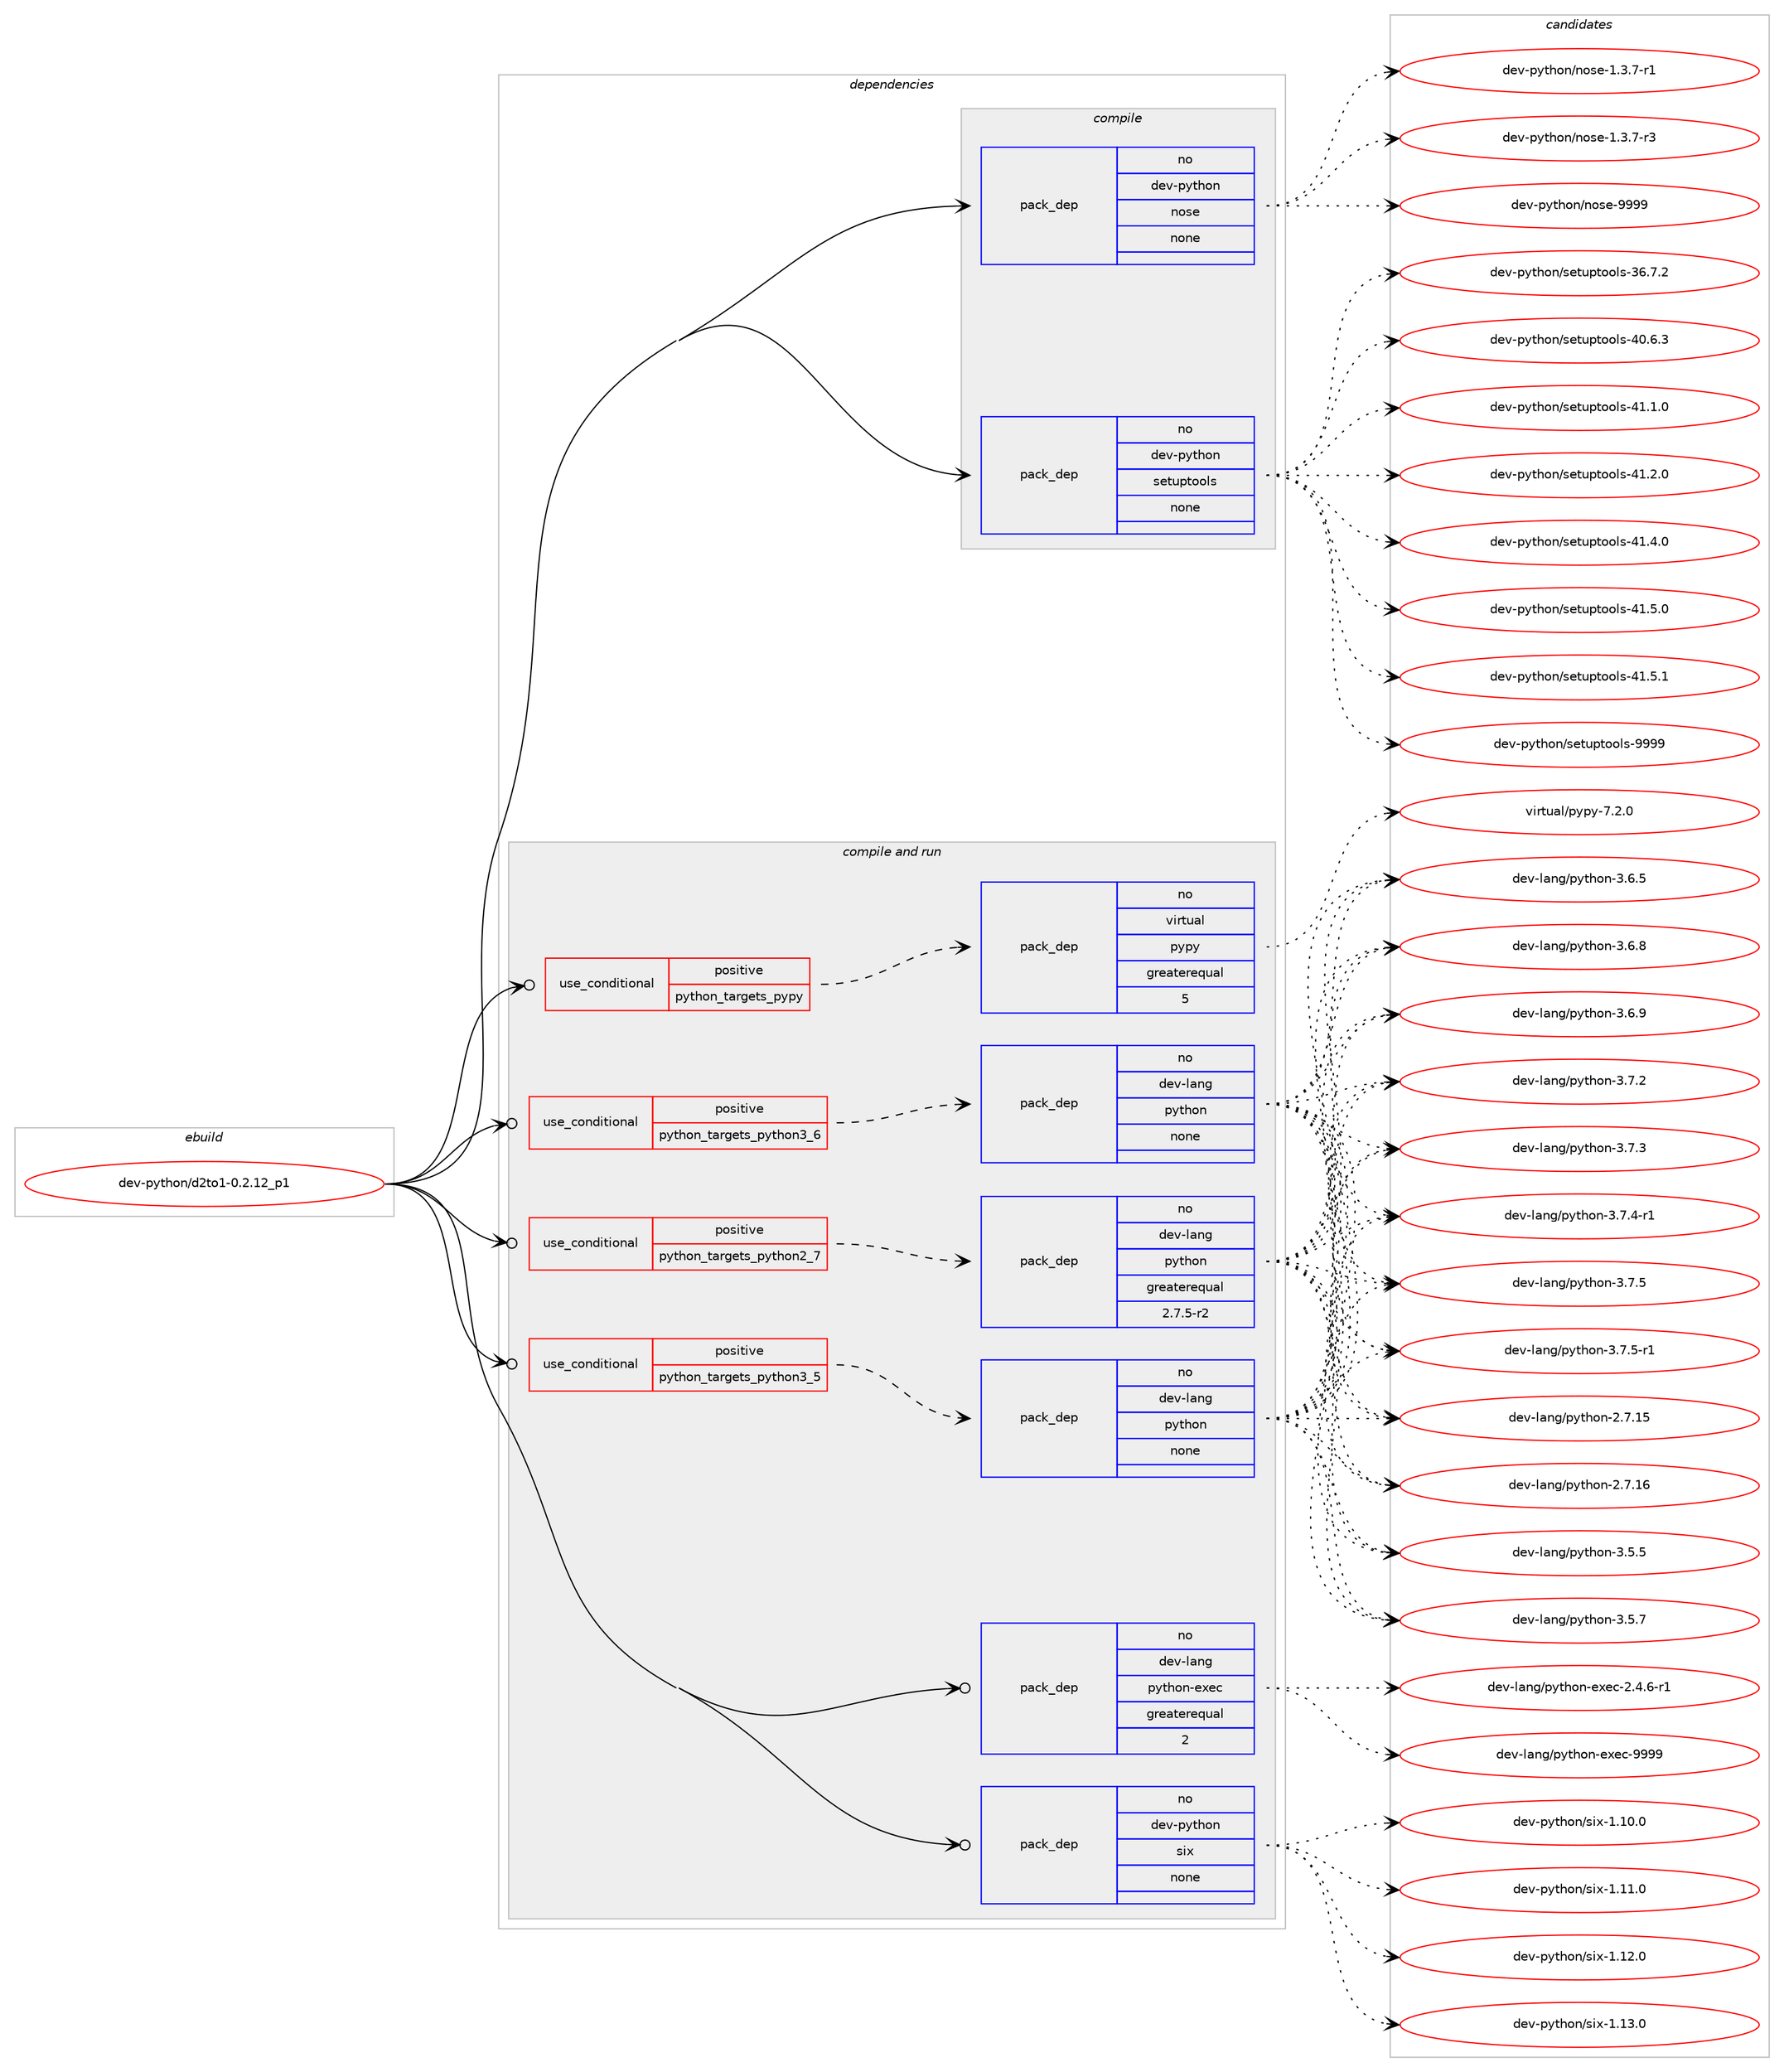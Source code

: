 digraph prolog {

# *************
# Graph options
# *************

newrank=true;
concentrate=true;
compound=true;
graph [rankdir=LR,fontname=Helvetica,fontsize=10,ranksep=1.5];#, ranksep=2.5, nodesep=0.2];
edge  [arrowhead=vee];
node  [fontname=Helvetica,fontsize=10];

# **********
# The ebuild
# **********

subgraph cluster_leftcol {
color=gray;
rank=same;
label=<<i>ebuild</i>>;
id [label="dev-python/d2to1-0.2.12_p1", color=red, width=4, href="../dev-python/d2to1-0.2.12_p1.svg"];
}

# ****************
# The dependencies
# ****************

subgraph cluster_midcol {
color=gray;
label=<<i>dependencies</i>>;
subgraph cluster_compile {
fillcolor="#eeeeee";
style=filled;
label=<<i>compile</i>>;
subgraph pack450909 {
dependency600939 [label=<<TABLE BORDER="0" CELLBORDER="1" CELLSPACING="0" CELLPADDING="4" WIDTH="220"><TR><TD ROWSPAN="6" CELLPADDING="30">pack_dep</TD></TR><TR><TD WIDTH="110">no</TD></TR><TR><TD>dev-python</TD></TR><TR><TD>nose</TD></TR><TR><TD>none</TD></TR><TR><TD></TD></TR></TABLE>>, shape=none, color=blue];
}
id:e -> dependency600939:w [weight=20,style="solid",arrowhead="vee"];
subgraph pack450910 {
dependency600940 [label=<<TABLE BORDER="0" CELLBORDER="1" CELLSPACING="0" CELLPADDING="4" WIDTH="220"><TR><TD ROWSPAN="6" CELLPADDING="30">pack_dep</TD></TR><TR><TD WIDTH="110">no</TD></TR><TR><TD>dev-python</TD></TR><TR><TD>setuptools</TD></TR><TR><TD>none</TD></TR><TR><TD></TD></TR></TABLE>>, shape=none, color=blue];
}
id:e -> dependency600940:w [weight=20,style="solid",arrowhead="vee"];
}
subgraph cluster_compileandrun {
fillcolor="#eeeeee";
style=filled;
label=<<i>compile and run</i>>;
subgraph cond138237 {
dependency600941 [label=<<TABLE BORDER="0" CELLBORDER="1" CELLSPACING="0" CELLPADDING="4"><TR><TD ROWSPAN="3" CELLPADDING="10">use_conditional</TD></TR><TR><TD>positive</TD></TR><TR><TD>python_targets_pypy</TD></TR></TABLE>>, shape=none, color=red];
subgraph pack450911 {
dependency600942 [label=<<TABLE BORDER="0" CELLBORDER="1" CELLSPACING="0" CELLPADDING="4" WIDTH="220"><TR><TD ROWSPAN="6" CELLPADDING="30">pack_dep</TD></TR><TR><TD WIDTH="110">no</TD></TR><TR><TD>virtual</TD></TR><TR><TD>pypy</TD></TR><TR><TD>greaterequal</TD></TR><TR><TD>5</TD></TR></TABLE>>, shape=none, color=blue];
}
dependency600941:e -> dependency600942:w [weight=20,style="dashed",arrowhead="vee"];
}
id:e -> dependency600941:w [weight=20,style="solid",arrowhead="odotvee"];
subgraph cond138238 {
dependency600943 [label=<<TABLE BORDER="0" CELLBORDER="1" CELLSPACING="0" CELLPADDING="4"><TR><TD ROWSPAN="3" CELLPADDING="10">use_conditional</TD></TR><TR><TD>positive</TD></TR><TR><TD>python_targets_python2_7</TD></TR></TABLE>>, shape=none, color=red];
subgraph pack450912 {
dependency600944 [label=<<TABLE BORDER="0" CELLBORDER="1" CELLSPACING="0" CELLPADDING="4" WIDTH="220"><TR><TD ROWSPAN="6" CELLPADDING="30">pack_dep</TD></TR><TR><TD WIDTH="110">no</TD></TR><TR><TD>dev-lang</TD></TR><TR><TD>python</TD></TR><TR><TD>greaterequal</TD></TR><TR><TD>2.7.5-r2</TD></TR></TABLE>>, shape=none, color=blue];
}
dependency600943:e -> dependency600944:w [weight=20,style="dashed",arrowhead="vee"];
}
id:e -> dependency600943:w [weight=20,style="solid",arrowhead="odotvee"];
subgraph cond138239 {
dependency600945 [label=<<TABLE BORDER="0" CELLBORDER="1" CELLSPACING="0" CELLPADDING="4"><TR><TD ROWSPAN="3" CELLPADDING="10">use_conditional</TD></TR><TR><TD>positive</TD></TR><TR><TD>python_targets_python3_5</TD></TR></TABLE>>, shape=none, color=red];
subgraph pack450913 {
dependency600946 [label=<<TABLE BORDER="0" CELLBORDER="1" CELLSPACING="0" CELLPADDING="4" WIDTH="220"><TR><TD ROWSPAN="6" CELLPADDING="30">pack_dep</TD></TR><TR><TD WIDTH="110">no</TD></TR><TR><TD>dev-lang</TD></TR><TR><TD>python</TD></TR><TR><TD>none</TD></TR><TR><TD></TD></TR></TABLE>>, shape=none, color=blue];
}
dependency600945:e -> dependency600946:w [weight=20,style="dashed",arrowhead="vee"];
}
id:e -> dependency600945:w [weight=20,style="solid",arrowhead="odotvee"];
subgraph cond138240 {
dependency600947 [label=<<TABLE BORDER="0" CELLBORDER="1" CELLSPACING="0" CELLPADDING="4"><TR><TD ROWSPAN="3" CELLPADDING="10">use_conditional</TD></TR><TR><TD>positive</TD></TR><TR><TD>python_targets_python3_6</TD></TR></TABLE>>, shape=none, color=red];
subgraph pack450914 {
dependency600948 [label=<<TABLE BORDER="0" CELLBORDER="1" CELLSPACING="0" CELLPADDING="4" WIDTH="220"><TR><TD ROWSPAN="6" CELLPADDING="30">pack_dep</TD></TR><TR><TD WIDTH="110">no</TD></TR><TR><TD>dev-lang</TD></TR><TR><TD>python</TD></TR><TR><TD>none</TD></TR><TR><TD></TD></TR></TABLE>>, shape=none, color=blue];
}
dependency600947:e -> dependency600948:w [weight=20,style="dashed",arrowhead="vee"];
}
id:e -> dependency600947:w [weight=20,style="solid",arrowhead="odotvee"];
subgraph pack450915 {
dependency600949 [label=<<TABLE BORDER="0" CELLBORDER="1" CELLSPACING="0" CELLPADDING="4" WIDTH="220"><TR><TD ROWSPAN="6" CELLPADDING="30">pack_dep</TD></TR><TR><TD WIDTH="110">no</TD></TR><TR><TD>dev-lang</TD></TR><TR><TD>python-exec</TD></TR><TR><TD>greaterequal</TD></TR><TR><TD>2</TD></TR></TABLE>>, shape=none, color=blue];
}
id:e -> dependency600949:w [weight=20,style="solid",arrowhead="odotvee"];
subgraph pack450916 {
dependency600950 [label=<<TABLE BORDER="0" CELLBORDER="1" CELLSPACING="0" CELLPADDING="4" WIDTH="220"><TR><TD ROWSPAN="6" CELLPADDING="30">pack_dep</TD></TR><TR><TD WIDTH="110">no</TD></TR><TR><TD>dev-python</TD></TR><TR><TD>six</TD></TR><TR><TD>none</TD></TR><TR><TD></TD></TR></TABLE>>, shape=none, color=blue];
}
id:e -> dependency600950:w [weight=20,style="solid",arrowhead="odotvee"];
}
subgraph cluster_run {
fillcolor="#eeeeee";
style=filled;
label=<<i>run</i>>;
}
}

# **************
# The candidates
# **************

subgraph cluster_choices {
rank=same;
color=gray;
label=<<i>candidates</i>>;

subgraph choice450909 {
color=black;
nodesep=1;
choice10010111845112121116104111110471101111151014549465146554511449 [label="dev-python/nose-1.3.7-r1", color=red, width=4,href="../dev-python/nose-1.3.7-r1.svg"];
choice10010111845112121116104111110471101111151014549465146554511451 [label="dev-python/nose-1.3.7-r3", color=red, width=4,href="../dev-python/nose-1.3.7-r3.svg"];
choice10010111845112121116104111110471101111151014557575757 [label="dev-python/nose-9999", color=red, width=4,href="../dev-python/nose-9999.svg"];
dependency600939:e -> choice10010111845112121116104111110471101111151014549465146554511449:w [style=dotted,weight="100"];
dependency600939:e -> choice10010111845112121116104111110471101111151014549465146554511451:w [style=dotted,weight="100"];
dependency600939:e -> choice10010111845112121116104111110471101111151014557575757:w [style=dotted,weight="100"];
}
subgraph choice450910 {
color=black;
nodesep=1;
choice100101118451121211161041111104711510111611711211611111110811545515446554650 [label="dev-python/setuptools-36.7.2", color=red, width=4,href="../dev-python/setuptools-36.7.2.svg"];
choice100101118451121211161041111104711510111611711211611111110811545524846544651 [label="dev-python/setuptools-40.6.3", color=red, width=4,href="../dev-python/setuptools-40.6.3.svg"];
choice100101118451121211161041111104711510111611711211611111110811545524946494648 [label="dev-python/setuptools-41.1.0", color=red, width=4,href="../dev-python/setuptools-41.1.0.svg"];
choice100101118451121211161041111104711510111611711211611111110811545524946504648 [label="dev-python/setuptools-41.2.0", color=red, width=4,href="../dev-python/setuptools-41.2.0.svg"];
choice100101118451121211161041111104711510111611711211611111110811545524946524648 [label="dev-python/setuptools-41.4.0", color=red, width=4,href="../dev-python/setuptools-41.4.0.svg"];
choice100101118451121211161041111104711510111611711211611111110811545524946534648 [label="dev-python/setuptools-41.5.0", color=red, width=4,href="../dev-python/setuptools-41.5.0.svg"];
choice100101118451121211161041111104711510111611711211611111110811545524946534649 [label="dev-python/setuptools-41.5.1", color=red, width=4,href="../dev-python/setuptools-41.5.1.svg"];
choice10010111845112121116104111110471151011161171121161111111081154557575757 [label="dev-python/setuptools-9999", color=red, width=4,href="../dev-python/setuptools-9999.svg"];
dependency600940:e -> choice100101118451121211161041111104711510111611711211611111110811545515446554650:w [style=dotted,weight="100"];
dependency600940:e -> choice100101118451121211161041111104711510111611711211611111110811545524846544651:w [style=dotted,weight="100"];
dependency600940:e -> choice100101118451121211161041111104711510111611711211611111110811545524946494648:w [style=dotted,weight="100"];
dependency600940:e -> choice100101118451121211161041111104711510111611711211611111110811545524946504648:w [style=dotted,weight="100"];
dependency600940:e -> choice100101118451121211161041111104711510111611711211611111110811545524946524648:w [style=dotted,weight="100"];
dependency600940:e -> choice100101118451121211161041111104711510111611711211611111110811545524946534648:w [style=dotted,weight="100"];
dependency600940:e -> choice100101118451121211161041111104711510111611711211611111110811545524946534649:w [style=dotted,weight="100"];
dependency600940:e -> choice10010111845112121116104111110471151011161171121161111111081154557575757:w [style=dotted,weight="100"];
}
subgraph choice450911 {
color=black;
nodesep=1;
choice1181051141161179710847112121112121455546504648 [label="virtual/pypy-7.2.0", color=red, width=4,href="../virtual/pypy-7.2.0.svg"];
dependency600942:e -> choice1181051141161179710847112121112121455546504648:w [style=dotted,weight="100"];
}
subgraph choice450912 {
color=black;
nodesep=1;
choice10010111845108971101034711212111610411111045504655464953 [label="dev-lang/python-2.7.15", color=red, width=4,href="../dev-lang/python-2.7.15.svg"];
choice10010111845108971101034711212111610411111045504655464954 [label="dev-lang/python-2.7.16", color=red, width=4,href="../dev-lang/python-2.7.16.svg"];
choice100101118451089711010347112121116104111110455146534653 [label="dev-lang/python-3.5.5", color=red, width=4,href="../dev-lang/python-3.5.5.svg"];
choice100101118451089711010347112121116104111110455146534655 [label="dev-lang/python-3.5.7", color=red, width=4,href="../dev-lang/python-3.5.7.svg"];
choice100101118451089711010347112121116104111110455146544653 [label="dev-lang/python-3.6.5", color=red, width=4,href="../dev-lang/python-3.6.5.svg"];
choice100101118451089711010347112121116104111110455146544656 [label="dev-lang/python-3.6.8", color=red, width=4,href="../dev-lang/python-3.6.8.svg"];
choice100101118451089711010347112121116104111110455146544657 [label="dev-lang/python-3.6.9", color=red, width=4,href="../dev-lang/python-3.6.9.svg"];
choice100101118451089711010347112121116104111110455146554650 [label="dev-lang/python-3.7.2", color=red, width=4,href="../dev-lang/python-3.7.2.svg"];
choice100101118451089711010347112121116104111110455146554651 [label="dev-lang/python-3.7.3", color=red, width=4,href="../dev-lang/python-3.7.3.svg"];
choice1001011184510897110103471121211161041111104551465546524511449 [label="dev-lang/python-3.7.4-r1", color=red, width=4,href="../dev-lang/python-3.7.4-r1.svg"];
choice100101118451089711010347112121116104111110455146554653 [label="dev-lang/python-3.7.5", color=red, width=4,href="../dev-lang/python-3.7.5.svg"];
choice1001011184510897110103471121211161041111104551465546534511449 [label="dev-lang/python-3.7.5-r1", color=red, width=4,href="../dev-lang/python-3.7.5-r1.svg"];
dependency600944:e -> choice10010111845108971101034711212111610411111045504655464953:w [style=dotted,weight="100"];
dependency600944:e -> choice10010111845108971101034711212111610411111045504655464954:w [style=dotted,weight="100"];
dependency600944:e -> choice100101118451089711010347112121116104111110455146534653:w [style=dotted,weight="100"];
dependency600944:e -> choice100101118451089711010347112121116104111110455146534655:w [style=dotted,weight="100"];
dependency600944:e -> choice100101118451089711010347112121116104111110455146544653:w [style=dotted,weight="100"];
dependency600944:e -> choice100101118451089711010347112121116104111110455146544656:w [style=dotted,weight="100"];
dependency600944:e -> choice100101118451089711010347112121116104111110455146544657:w [style=dotted,weight="100"];
dependency600944:e -> choice100101118451089711010347112121116104111110455146554650:w [style=dotted,weight="100"];
dependency600944:e -> choice100101118451089711010347112121116104111110455146554651:w [style=dotted,weight="100"];
dependency600944:e -> choice1001011184510897110103471121211161041111104551465546524511449:w [style=dotted,weight="100"];
dependency600944:e -> choice100101118451089711010347112121116104111110455146554653:w [style=dotted,weight="100"];
dependency600944:e -> choice1001011184510897110103471121211161041111104551465546534511449:w [style=dotted,weight="100"];
}
subgraph choice450913 {
color=black;
nodesep=1;
choice10010111845108971101034711212111610411111045504655464953 [label="dev-lang/python-2.7.15", color=red, width=4,href="../dev-lang/python-2.7.15.svg"];
choice10010111845108971101034711212111610411111045504655464954 [label="dev-lang/python-2.7.16", color=red, width=4,href="../dev-lang/python-2.7.16.svg"];
choice100101118451089711010347112121116104111110455146534653 [label="dev-lang/python-3.5.5", color=red, width=4,href="../dev-lang/python-3.5.5.svg"];
choice100101118451089711010347112121116104111110455146534655 [label="dev-lang/python-3.5.7", color=red, width=4,href="../dev-lang/python-3.5.7.svg"];
choice100101118451089711010347112121116104111110455146544653 [label="dev-lang/python-3.6.5", color=red, width=4,href="../dev-lang/python-3.6.5.svg"];
choice100101118451089711010347112121116104111110455146544656 [label="dev-lang/python-3.6.8", color=red, width=4,href="../dev-lang/python-3.6.8.svg"];
choice100101118451089711010347112121116104111110455146544657 [label="dev-lang/python-3.6.9", color=red, width=4,href="../dev-lang/python-3.6.9.svg"];
choice100101118451089711010347112121116104111110455146554650 [label="dev-lang/python-3.7.2", color=red, width=4,href="../dev-lang/python-3.7.2.svg"];
choice100101118451089711010347112121116104111110455146554651 [label="dev-lang/python-3.7.3", color=red, width=4,href="../dev-lang/python-3.7.3.svg"];
choice1001011184510897110103471121211161041111104551465546524511449 [label="dev-lang/python-3.7.4-r1", color=red, width=4,href="../dev-lang/python-3.7.4-r1.svg"];
choice100101118451089711010347112121116104111110455146554653 [label="dev-lang/python-3.7.5", color=red, width=4,href="../dev-lang/python-3.7.5.svg"];
choice1001011184510897110103471121211161041111104551465546534511449 [label="dev-lang/python-3.7.5-r1", color=red, width=4,href="../dev-lang/python-3.7.5-r1.svg"];
dependency600946:e -> choice10010111845108971101034711212111610411111045504655464953:w [style=dotted,weight="100"];
dependency600946:e -> choice10010111845108971101034711212111610411111045504655464954:w [style=dotted,weight="100"];
dependency600946:e -> choice100101118451089711010347112121116104111110455146534653:w [style=dotted,weight="100"];
dependency600946:e -> choice100101118451089711010347112121116104111110455146534655:w [style=dotted,weight="100"];
dependency600946:e -> choice100101118451089711010347112121116104111110455146544653:w [style=dotted,weight="100"];
dependency600946:e -> choice100101118451089711010347112121116104111110455146544656:w [style=dotted,weight="100"];
dependency600946:e -> choice100101118451089711010347112121116104111110455146544657:w [style=dotted,weight="100"];
dependency600946:e -> choice100101118451089711010347112121116104111110455146554650:w [style=dotted,weight="100"];
dependency600946:e -> choice100101118451089711010347112121116104111110455146554651:w [style=dotted,weight="100"];
dependency600946:e -> choice1001011184510897110103471121211161041111104551465546524511449:w [style=dotted,weight="100"];
dependency600946:e -> choice100101118451089711010347112121116104111110455146554653:w [style=dotted,weight="100"];
dependency600946:e -> choice1001011184510897110103471121211161041111104551465546534511449:w [style=dotted,weight="100"];
}
subgraph choice450914 {
color=black;
nodesep=1;
choice10010111845108971101034711212111610411111045504655464953 [label="dev-lang/python-2.7.15", color=red, width=4,href="../dev-lang/python-2.7.15.svg"];
choice10010111845108971101034711212111610411111045504655464954 [label="dev-lang/python-2.7.16", color=red, width=4,href="../dev-lang/python-2.7.16.svg"];
choice100101118451089711010347112121116104111110455146534653 [label="dev-lang/python-3.5.5", color=red, width=4,href="../dev-lang/python-3.5.5.svg"];
choice100101118451089711010347112121116104111110455146534655 [label="dev-lang/python-3.5.7", color=red, width=4,href="../dev-lang/python-3.5.7.svg"];
choice100101118451089711010347112121116104111110455146544653 [label="dev-lang/python-3.6.5", color=red, width=4,href="../dev-lang/python-3.6.5.svg"];
choice100101118451089711010347112121116104111110455146544656 [label="dev-lang/python-3.6.8", color=red, width=4,href="../dev-lang/python-3.6.8.svg"];
choice100101118451089711010347112121116104111110455146544657 [label="dev-lang/python-3.6.9", color=red, width=4,href="../dev-lang/python-3.6.9.svg"];
choice100101118451089711010347112121116104111110455146554650 [label="dev-lang/python-3.7.2", color=red, width=4,href="../dev-lang/python-3.7.2.svg"];
choice100101118451089711010347112121116104111110455146554651 [label="dev-lang/python-3.7.3", color=red, width=4,href="../dev-lang/python-3.7.3.svg"];
choice1001011184510897110103471121211161041111104551465546524511449 [label="dev-lang/python-3.7.4-r1", color=red, width=4,href="../dev-lang/python-3.7.4-r1.svg"];
choice100101118451089711010347112121116104111110455146554653 [label="dev-lang/python-3.7.5", color=red, width=4,href="../dev-lang/python-3.7.5.svg"];
choice1001011184510897110103471121211161041111104551465546534511449 [label="dev-lang/python-3.7.5-r1", color=red, width=4,href="../dev-lang/python-3.7.5-r1.svg"];
dependency600948:e -> choice10010111845108971101034711212111610411111045504655464953:w [style=dotted,weight="100"];
dependency600948:e -> choice10010111845108971101034711212111610411111045504655464954:w [style=dotted,weight="100"];
dependency600948:e -> choice100101118451089711010347112121116104111110455146534653:w [style=dotted,weight="100"];
dependency600948:e -> choice100101118451089711010347112121116104111110455146534655:w [style=dotted,weight="100"];
dependency600948:e -> choice100101118451089711010347112121116104111110455146544653:w [style=dotted,weight="100"];
dependency600948:e -> choice100101118451089711010347112121116104111110455146544656:w [style=dotted,weight="100"];
dependency600948:e -> choice100101118451089711010347112121116104111110455146544657:w [style=dotted,weight="100"];
dependency600948:e -> choice100101118451089711010347112121116104111110455146554650:w [style=dotted,weight="100"];
dependency600948:e -> choice100101118451089711010347112121116104111110455146554651:w [style=dotted,weight="100"];
dependency600948:e -> choice1001011184510897110103471121211161041111104551465546524511449:w [style=dotted,weight="100"];
dependency600948:e -> choice100101118451089711010347112121116104111110455146554653:w [style=dotted,weight="100"];
dependency600948:e -> choice1001011184510897110103471121211161041111104551465546534511449:w [style=dotted,weight="100"];
}
subgraph choice450915 {
color=black;
nodesep=1;
choice10010111845108971101034711212111610411111045101120101994550465246544511449 [label="dev-lang/python-exec-2.4.6-r1", color=red, width=4,href="../dev-lang/python-exec-2.4.6-r1.svg"];
choice10010111845108971101034711212111610411111045101120101994557575757 [label="dev-lang/python-exec-9999", color=red, width=4,href="../dev-lang/python-exec-9999.svg"];
dependency600949:e -> choice10010111845108971101034711212111610411111045101120101994550465246544511449:w [style=dotted,weight="100"];
dependency600949:e -> choice10010111845108971101034711212111610411111045101120101994557575757:w [style=dotted,weight="100"];
}
subgraph choice450916 {
color=black;
nodesep=1;
choice100101118451121211161041111104711510512045494649484648 [label="dev-python/six-1.10.0", color=red, width=4,href="../dev-python/six-1.10.0.svg"];
choice100101118451121211161041111104711510512045494649494648 [label="dev-python/six-1.11.0", color=red, width=4,href="../dev-python/six-1.11.0.svg"];
choice100101118451121211161041111104711510512045494649504648 [label="dev-python/six-1.12.0", color=red, width=4,href="../dev-python/six-1.12.0.svg"];
choice100101118451121211161041111104711510512045494649514648 [label="dev-python/six-1.13.0", color=red, width=4,href="../dev-python/six-1.13.0.svg"];
dependency600950:e -> choice100101118451121211161041111104711510512045494649484648:w [style=dotted,weight="100"];
dependency600950:e -> choice100101118451121211161041111104711510512045494649494648:w [style=dotted,weight="100"];
dependency600950:e -> choice100101118451121211161041111104711510512045494649504648:w [style=dotted,weight="100"];
dependency600950:e -> choice100101118451121211161041111104711510512045494649514648:w [style=dotted,weight="100"];
}
}

}
